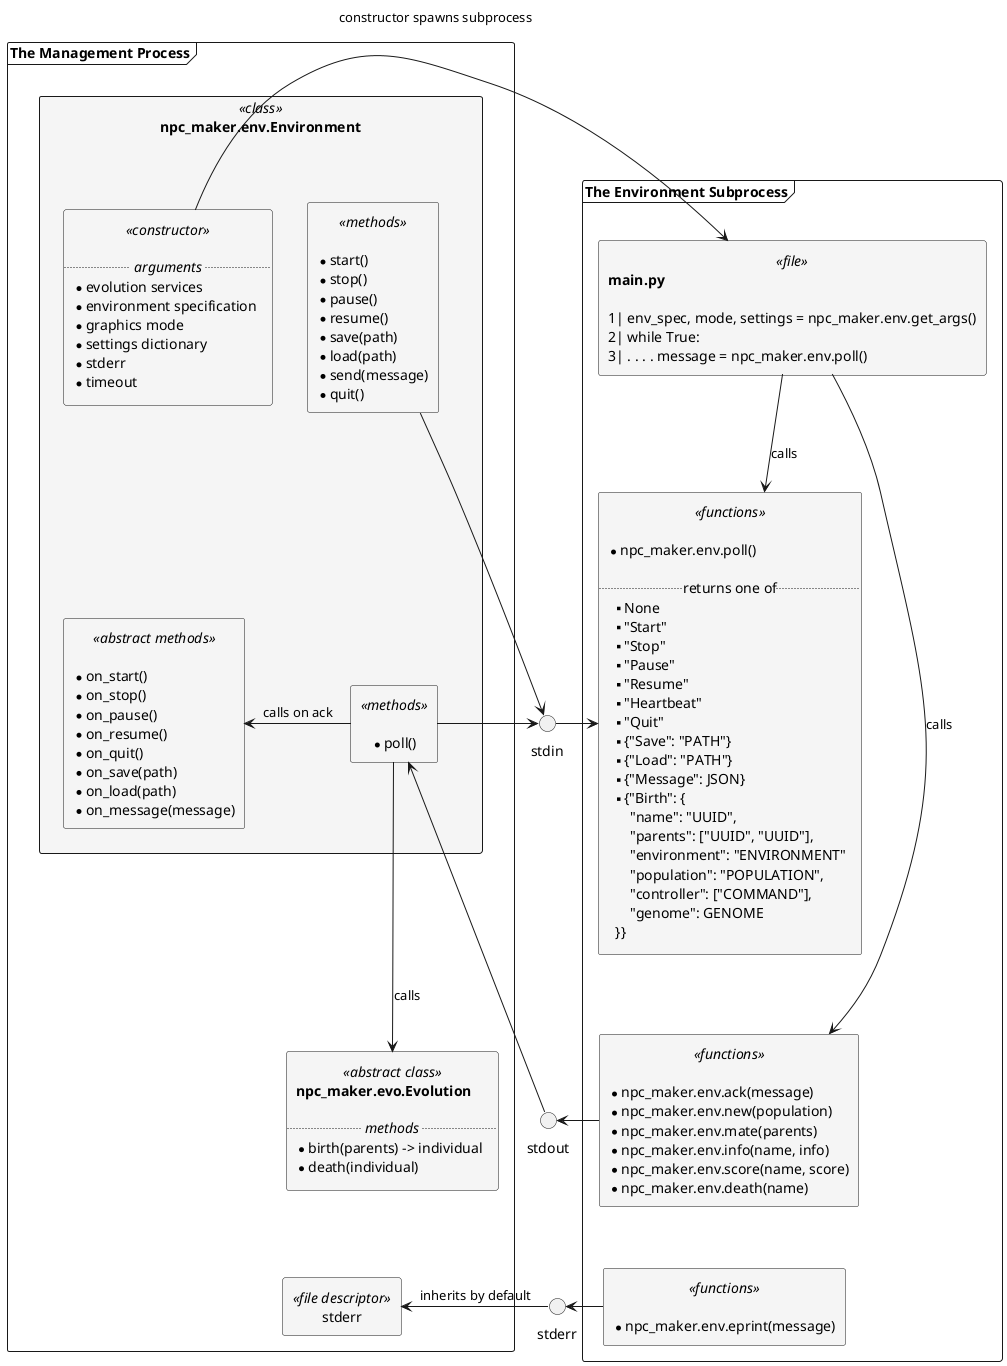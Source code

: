 @startuml
set separator none
skinparam componentStyle rectangle
skinparam component {
  BackgroundColor WhiteSmoke
  ' BackgroundColor<<class>> lightblue
  ' BackgroundColor<<abstract class>> lightblue
  ' BackgroundColor<<functions>> lightgreen
  ' BackgroundColor<<methods>> lightgreen
}

frame "The Management Process" as mgmt_proc {

  component "npc_maker.env.Environment" <<class>> {

    component instance_init <<constructor>> [
      
      .. // arguments // ..
      * evolution services
      * environment specification
      * graphics mode
      * settings dictionary
      * stderr
      * timeout
    ]

    component instance_commands <<methods>> [
      
      * start()
      * stop()
      * pause()
      * resume()
      * save(path)
      * load(path)
      * send(message)
      * quit()
    ]
    
    component instance_poll <<methods>> [
      
      * poll()
    ]

    component instance_hooks <<abstract methods>> [
      
      * on_start()
      * on_stop()
      * on_pause()
      * on_resume()
      * on_quit()
      * on_save(path)
      * on_load(path)
      * on_message(message)
    ]

    instance_init -[hidden] instance_commands
    instance_commands -[hidden]- instance_poll
    instance_hooks -[hidden] instance_poll
  }

  component evo <<abstract class>> [
    **npc_maker.evo.Evolution**
    
    .. // methods // ..
    * birth(parents) -> individual
    * death(individual)
  ]

  component mgmt_stderr <<file descriptor>> [
    stderr
  ]

  instance_poll -l> instance_hooks : calls on ack
  instance_poll --> evo : calls

  "npc_maker.env.Environment" -[hidden]- evo
  evo -[hidden]- mgmt_stderr
}

together {
  () stdin
  () stdout
  () stderr
  stdin -[hidden]- stdout
  stdout -[hidden]- stderr
}

frame "The Environment Subprocess" as env_proc {

  component main <<file>> [
    **main.py**
    
    1| env_spec, mode, settings = npc_maker.env.get_args()
    2| while True:
    3| . . . . message = npc_maker.env.poll()
  ]

  component env_poll <<functions>> [
    
    * npc_maker.env.poll()
    
    .. returns one of ..
    ** None
    ** "Start"
    ** "Stop"
    ** "Pause"
    ** "Resume"
    ** "Heartbeat"
    ** "Quit"
    ** {"Save": "PATH"}
    ** {"Load": "PATH"}
    ** {"Message": JSON}
    ** {"Birth": {
          "name": "UUID",
          "parents": ["UUID", "UUID"],
          "environment": "ENVIRONMENT"
          "population": "POPULATION",
          "controller": ["COMMAND"],
          "genome": GENOME
      }}
  ]

  component env_api <<functions>> [
    
    * npc_maker.env.ack(message)
    * npc_maker.env.new(population)
    * npc_maker.env.mate(parents)
    * npc_maker.env.info(name, info)
    * npc_maker.env.score(name, score)
    * npc_maker.env.death(name)
  ]

  component eprint <<functions>> [
    
    * npc_maker.env.eprint(message)
  ]

  main      --> env_poll : calls
  main      --> env_api : calls

  env_poll -[hidden]- env_api
  env_api -[hidden]- eprint
}

' Connections between the two processes
instance_init       -r> main : constructor spawns subprocess
instance_commands   -r> stdin
instance_poll       -r> stdin
stdin     -r> env_poll
env_api   -l> stdout
stdout    -l> instance_poll
eprint    -l> stderr
stderr    -l> mgmt_stderr : inherits by default

@enduml